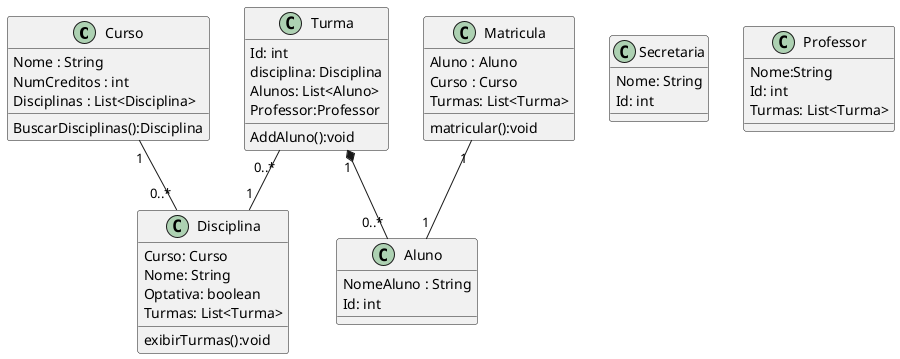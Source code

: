 @startuml
class  Curso{
     Nome : String
     NumCreditos : int
     Disciplinas : List<Disciplina>
     BuscarDisciplinas():Disciplina
}
class  Aluno{
    NomeAluno : String
    Id: int
    

}
class  Turma{
    Id: int
    disciplina: Disciplina
    Alunos: List<Aluno>
    AddAluno():void
    Professor:Professor

}
class  Secretaria
{
    Nome: String
    Id: int
}
class  Professor
{
    Nome:String
    Id: int
    Turmas: List<Turma>
}
class  Disciplina{
    Curso: Curso
    Nome: String
    Optativa: boolean
    Turmas: List<Turma>
    exibirTurmas():void
}
class Matricula{
    Aluno : Aluno
    Curso : Curso
    Turmas: List<Turma>
    matricular():void
}
Turma "0..*" -- "1"Disciplina

Matricula "1" -- "1" Aluno
Turma "1" *-- "0..*"Aluno
Curso "1"-- "0..*"Disciplina

@enduml